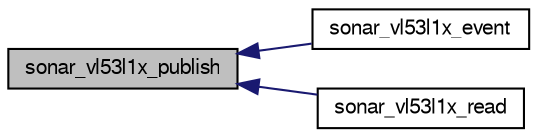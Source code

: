 digraph "sonar_vl53l1x_publish"
{
  edge [fontname="FreeSans",fontsize="10",labelfontname="FreeSans",labelfontsize="10"];
  node [fontname="FreeSans",fontsize="10",shape=record];
  rankdir="LR";
  Node1 [label="sonar_vl53l1x_publish",height=0.2,width=0.4,color="black", fillcolor="grey75", style="filled", fontcolor="black"];
  Node1 -> Node2 [dir="back",color="midnightblue",fontsize="10",style="solid",fontname="FreeSans"];
  Node2 [label="sonar_vl53l1x_event",height=0.2,width=0.4,color="black", fillcolor="white", style="filled",URL="$sonar__vl53l1x_8h.html#a9051b587a7753bf7e3043aa92b8b3436"];
  Node1 -> Node3 [dir="back",color="midnightblue",fontsize="10",style="solid",fontname="FreeSans"];
  Node3 [label="sonar_vl53l1x_read",height=0.2,width=0.4,color="black", fillcolor="white", style="filled",URL="$sonar__vl53l1x_8h.html#a94c9fac7dceaa50bccdbc612db4344e9"];
}

